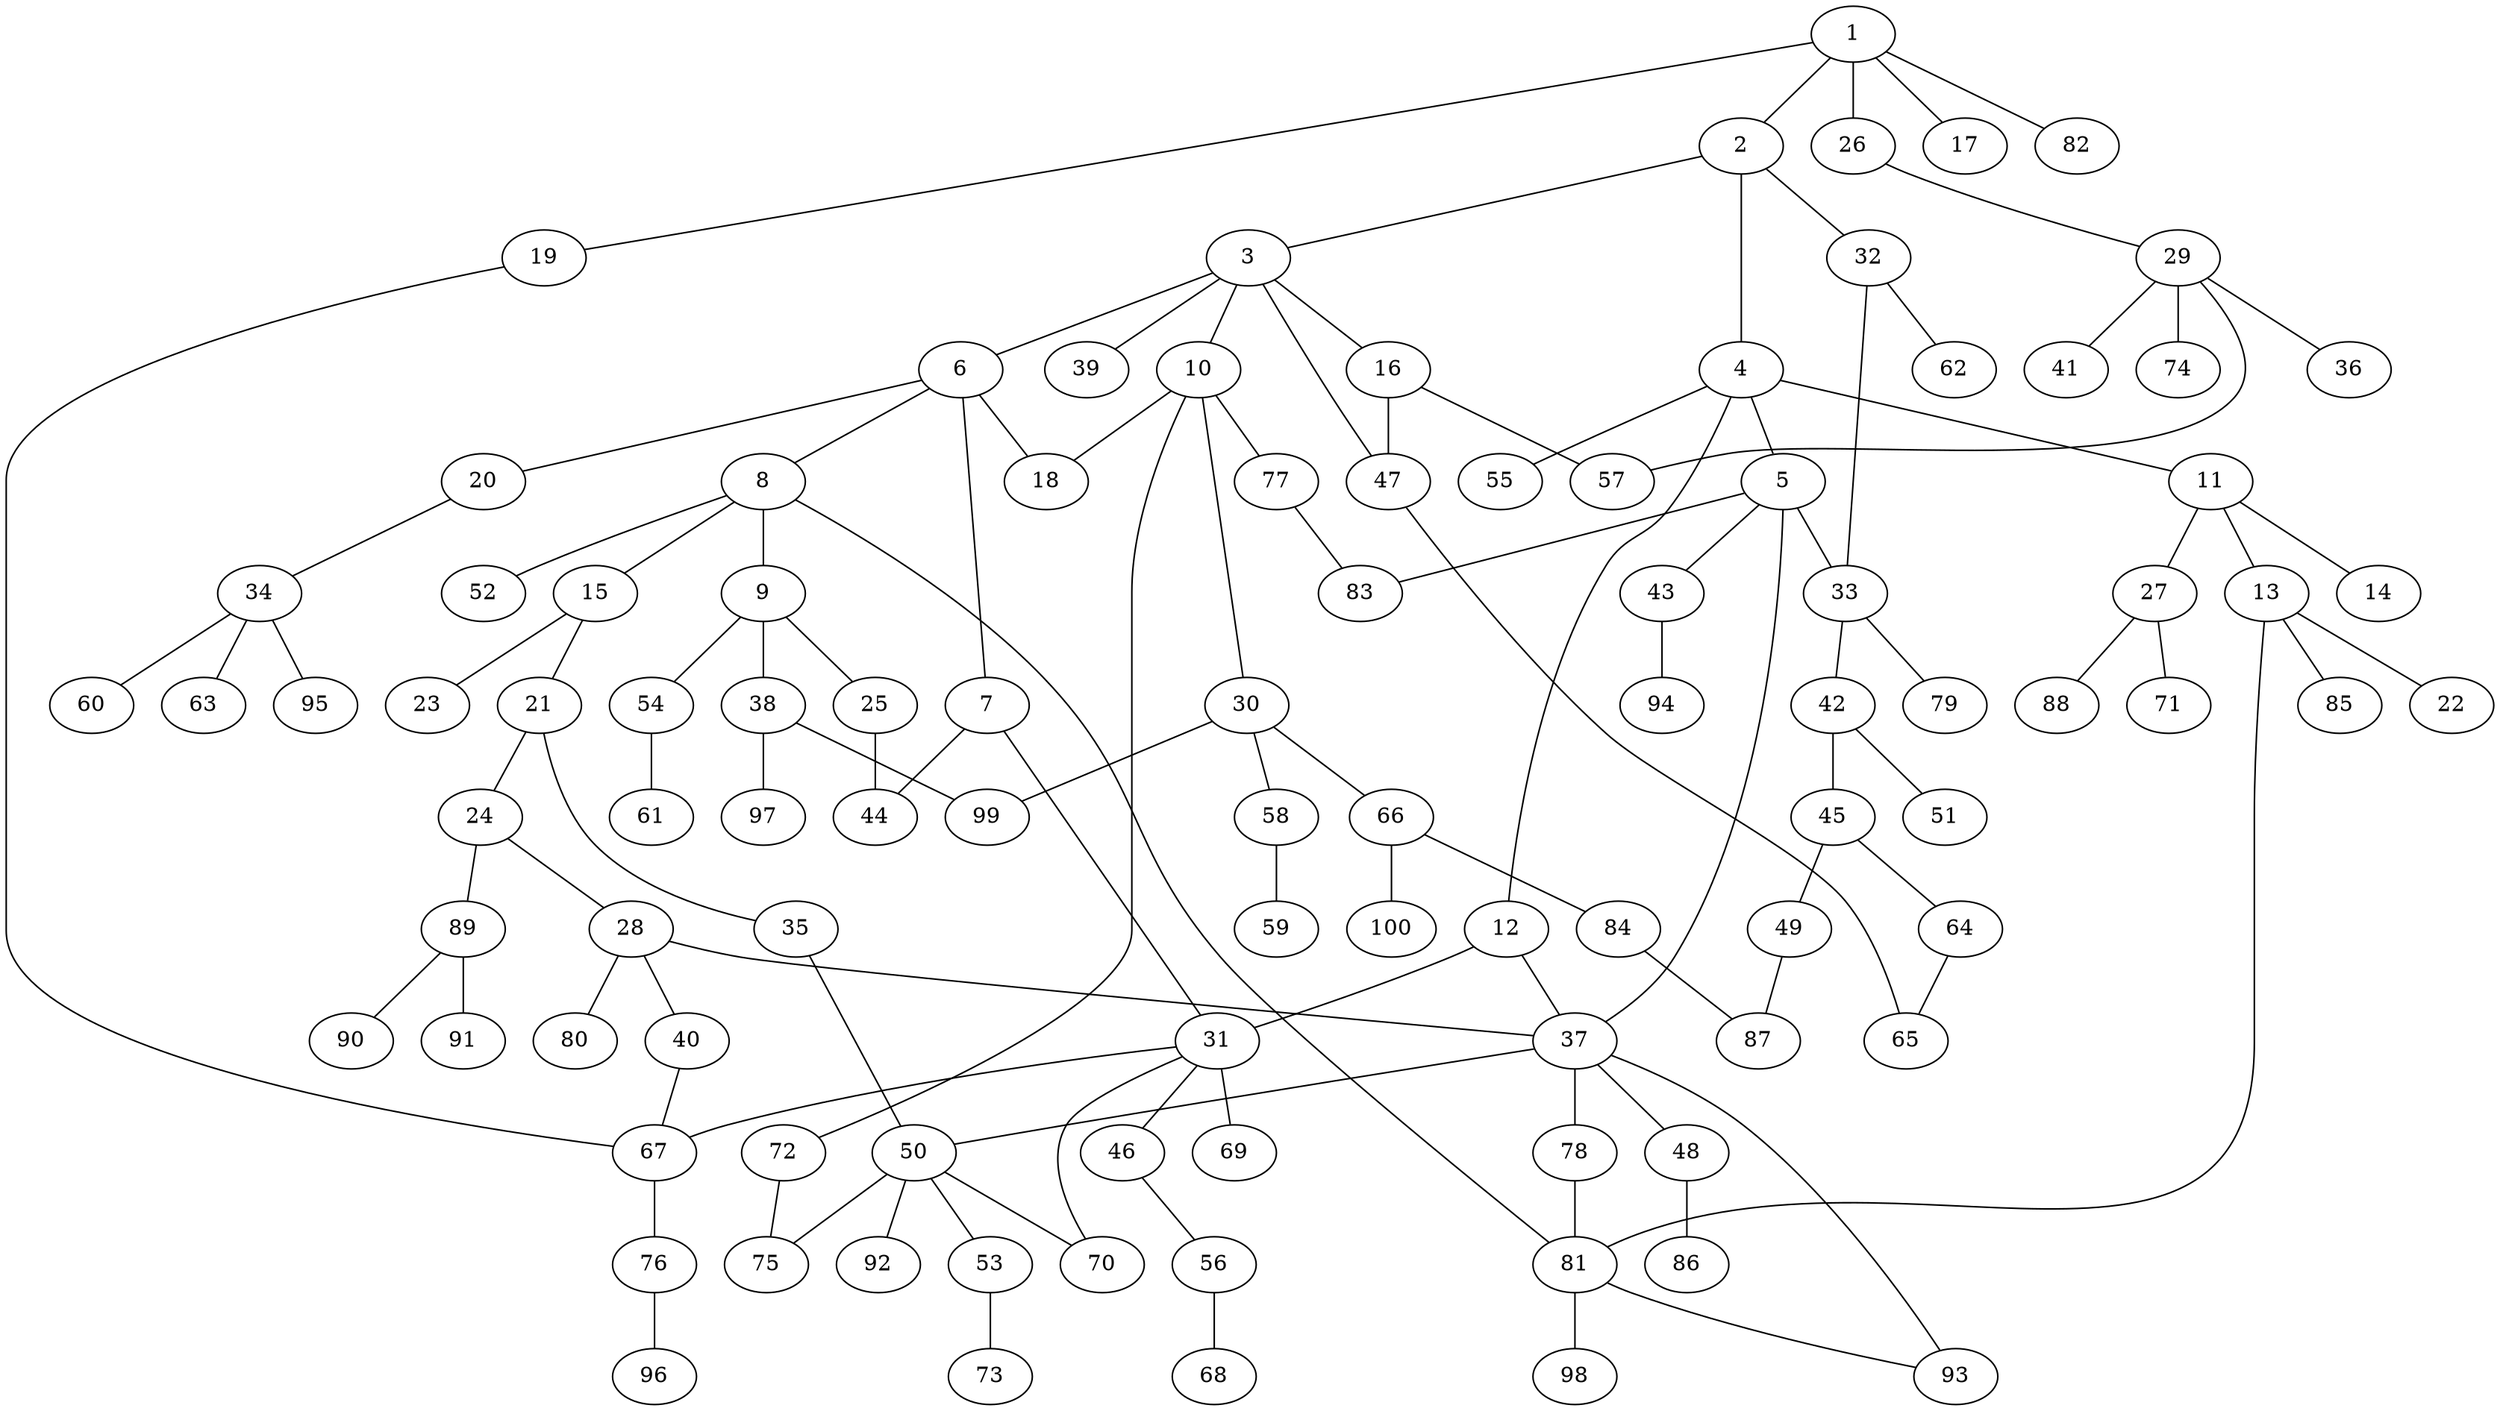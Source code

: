 graph graphname {1--2
1--17
1--19
1--26
1--82
2--3
2--4
2--32
3--6
3--10
3--16
3--39
3--47
4--5
4--11
4--12
4--55
5--33
5--37
5--43
5--83
6--7
6--8
6--18
6--20
7--31
7--44
8--9
8--15
8--52
8--81
9--25
9--38
9--54
10--18
10--30
10--72
10--77
11--13
11--14
11--27
12--31
12--37
13--22
13--81
13--85
15--21
15--23
16--47
16--57
19--67
20--34
21--24
21--35
24--28
24--89
25--44
26--29
27--71
27--88
28--37
28--40
28--80
29--36
29--41
29--57
29--74
30--58
30--66
30--99
31--46
31--67
31--69
31--70
32--33
32--62
33--42
33--79
34--60
34--63
34--95
35--50
37--48
37--50
37--78
37--93
38--97
38--99
40--67
42--45
42--51
43--94
45--49
45--64
46--56
47--65
48--86
49--87
50--53
50--70
50--75
50--92
53--73
54--61
56--68
58--59
64--65
66--84
66--100
67--76
72--75
76--96
77--83
78--81
81--93
81--98
84--87
89--90
89--91
}
